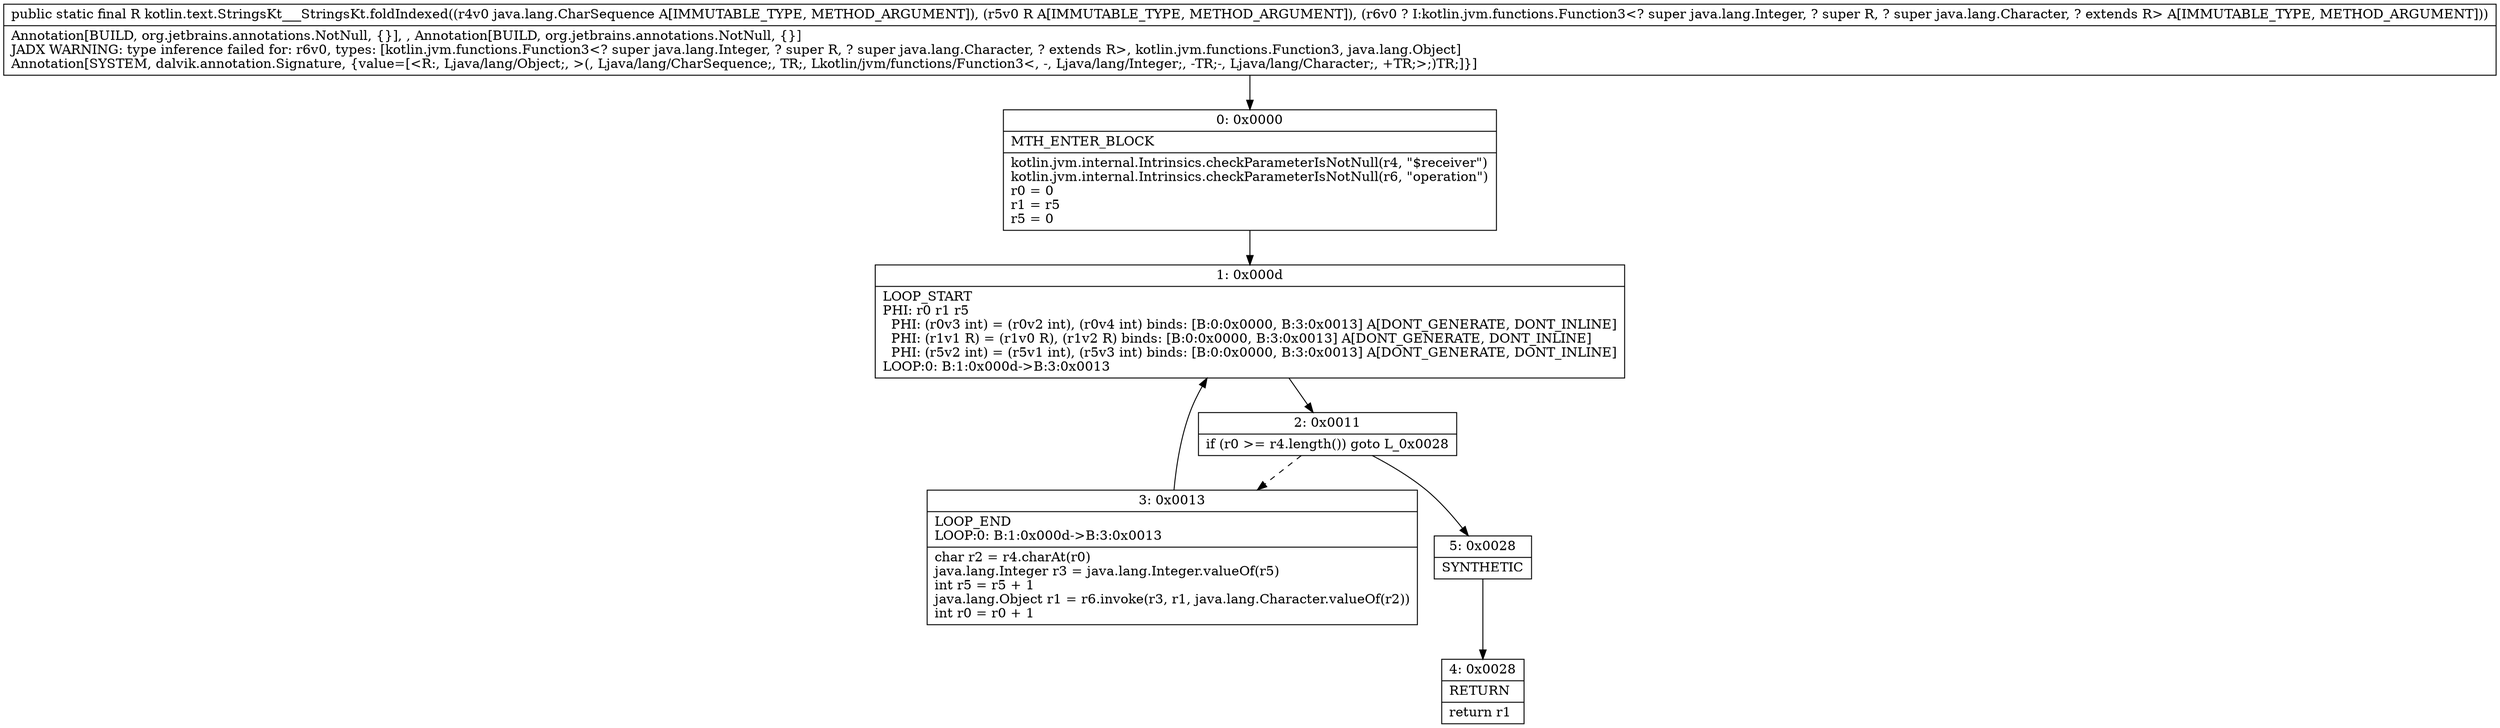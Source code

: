 digraph "CFG forkotlin.text.StringsKt___StringsKt.foldIndexed(Ljava\/lang\/CharSequence;Ljava\/lang\/Object;Lkotlin\/jvm\/functions\/Function3;)Ljava\/lang\/Object;" {
Node_0 [shape=record,label="{0\:\ 0x0000|MTH_ENTER_BLOCK\l|kotlin.jvm.internal.Intrinsics.checkParameterIsNotNull(r4, \"$receiver\")\lkotlin.jvm.internal.Intrinsics.checkParameterIsNotNull(r6, \"operation\")\lr0 = 0\lr1 = r5\lr5 = 0\l}"];
Node_1 [shape=record,label="{1\:\ 0x000d|LOOP_START\lPHI: r0 r1 r5 \l  PHI: (r0v3 int) = (r0v2 int), (r0v4 int) binds: [B:0:0x0000, B:3:0x0013] A[DONT_GENERATE, DONT_INLINE]\l  PHI: (r1v1 R) = (r1v0 R), (r1v2 R) binds: [B:0:0x0000, B:3:0x0013] A[DONT_GENERATE, DONT_INLINE]\l  PHI: (r5v2 int) = (r5v1 int), (r5v3 int) binds: [B:0:0x0000, B:3:0x0013] A[DONT_GENERATE, DONT_INLINE]\lLOOP:0: B:1:0x000d\-\>B:3:0x0013\l}"];
Node_2 [shape=record,label="{2\:\ 0x0011|if (r0 \>= r4.length()) goto L_0x0028\l}"];
Node_3 [shape=record,label="{3\:\ 0x0013|LOOP_END\lLOOP:0: B:1:0x000d\-\>B:3:0x0013\l|char r2 = r4.charAt(r0)\ljava.lang.Integer r3 = java.lang.Integer.valueOf(r5)\lint r5 = r5 + 1\ljava.lang.Object r1 = r6.invoke(r3, r1, java.lang.Character.valueOf(r2))\lint r0 = r0 + 1\l}"];
Node_4 [shape=record,label="{4\:\ 0x0028|RETURN\l|return r1\l}"];
Node_5 [shape=record,label="{5\:\ 0x0028|SYNTHETIC\l}"];
MethodNode[shape=record,label="{public static final R kotlin.text.StringsKt___StringsKt.foldIndexed((r4v0 java.lang.CharSequence A[IMMUTABLE_TYPE, METHOD_ARGUMENT]), (r5v0 R A[IMMUTABLE_TYPE, METHOD_ARGUMENT]), (r6v0 ? I:kotlin.jvm.functions.Function3\<? super java.lang.Integer, ? super R, ? super java.lang.Character, ? extends R\> A[IMMUTABLE_TYPE, METHOD_ARGUMENT]))  | Annotation[BUILD, org.jetbrains.annotations.NotNull, \{\}], , Annotation[BUILD, org.jetbrains.annotations.NotNull, \{\}]\lJADX WARNING: type inference failed for: r6v0, types: [kotlin.jvm.functions.Function3\<? super java.lang.Integer, ? super R, ? super java.lang.Character, ? extends R\>, kotlin.jvm.functions.Function3, java.lang.Object]\lAnnotation[SYSTEM, dalvik.annotation.Signature, \{value=[\<R:, Ljava\/lang\/Object;, \>(, Ljava\/lang\/CharSequence;, TR;, Lkotlin\/jvm\/functions\/Function3\<, \-, Ljava\/lang\/Integer;, \-TR;\-, Ljava\/lang\/Character;, +TR;\>;)TR;]\}]\l}"];
MethodNode -> Node_0;
Node_0 -> Node_1;
Node_1 -> Node_2;
Node_2 -> Node_3[style=dashed];
Node_2 -> Node_5;
Node_3 -> Node_1;
Node_5 -> Node_4;
}

